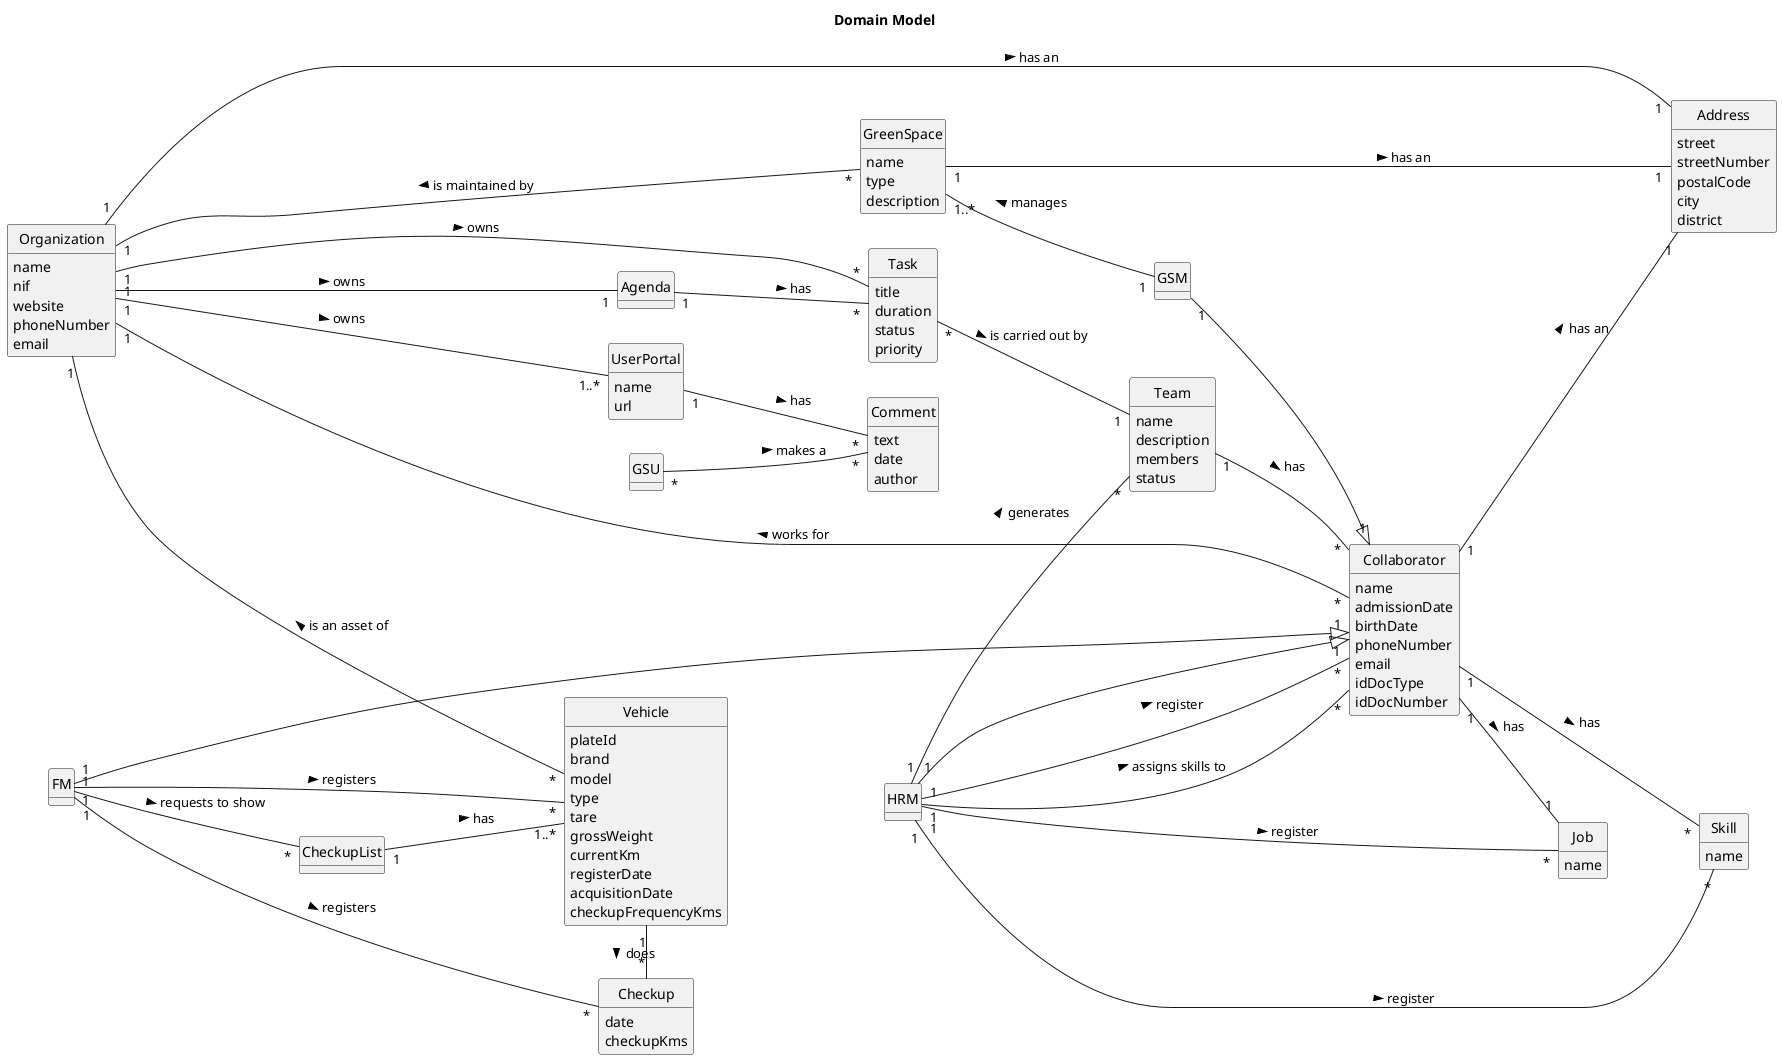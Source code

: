 @startuml
skinparam monochrome true
skinparam packageStyle rectangle
skinparam shadowing false
'skinparam linetype ortho
left to right direction
skinparam classAttributeIconSize 0
hide circle
hide methods

title Domain Model

class Organization {
    name
    nif
    website
    phoneNumber
    email
}

class Skill{
    name

}

class Collaborator{
    name
    admissionDate
    birthDate
    phoneNumber
    email
    idDocType
    idDocNumber
}

class Job{
    name
}

class HRM{

}

class FM{

}

class Team{
    name
    description
    members
    status
}

class Vehicle{
    plateId
    brand
    model
    type
    tare
    grossWeight
    currentKm
    registerDate
    acquisitionDate
    checkupFrequencyKms
}

class Checkup{
    date
    checkupKms
}
class CheckupList{

}

class GreenSpace{
    name
    type
    description
}


class Address{
    street
    streetNumber
    postalCode
    city
    district
}

class Task{
    title
    duration
    status
    priority
}

class UserPortal{
    name
    url
}

class Comment{
    text
    date
    author
}

Organization "1" --- "*" Task : "owns >"
Organization "1" --- "1" Agenda : "owns >"
Organization "1" --- "1" Address : "has an >"
Organization "1" --- "1..*" UserPortal : "owns >"
Organization "1" --- "*" GreenSpace : "is maintained by <"
'Organization "1" -- "*" Skill : "owns >"
'Organization "1" -- "*" Job : "owns >"
Organization "1" --- "*" Collaborator : "works for <"
Organization "1" --- "*" Vehicle : "is an asset of <"
Collaborator "1" --- "*" Skill : "has >"
Collaborator "1" --- "1" Address : "has an >"
Collaborator "1" -- "1" Job : "has >"
HRM "1" -- "*" Skill : "register >"
HRM "1" -- "*" Job : "register >"
HRM "1" --|> "1" Collaborator
HRM "1" -- "*" Collaborator : "register >"
HRM "1" -- "*" Collaborator : "assigns skills to >"
HRM "1" -- "*" Team : "generates >"
FM "1" --|> "1" Collaborator
FM "1" -- "*" Vehicle : "registers >"
FM "1" -- "*" Checkup : "registers >"
UserPortal "1" -- "*" Comment : "has >"
Agenda "1" -- "*" Task : "has >"
Task "*" -- "1" Team : "is carried out by >"
GreenSpace "1" -- "1" Address : "has an >"
Team "1" -- "*" Collaborator : "has >"
Vehicle "1" --right "*" Checkup : "does >"
CheckupList "1" -- "1..*" Vehicle : "has >"
FM "1" -- "*" CheckupList : "requests to show >"
GSU "*" -- "*" Comment : "makes a >"
GSM "1" -up- "1..*" GreenSpace : "manages >"
GSM "1" --|> "1" Collaborator


@enduml